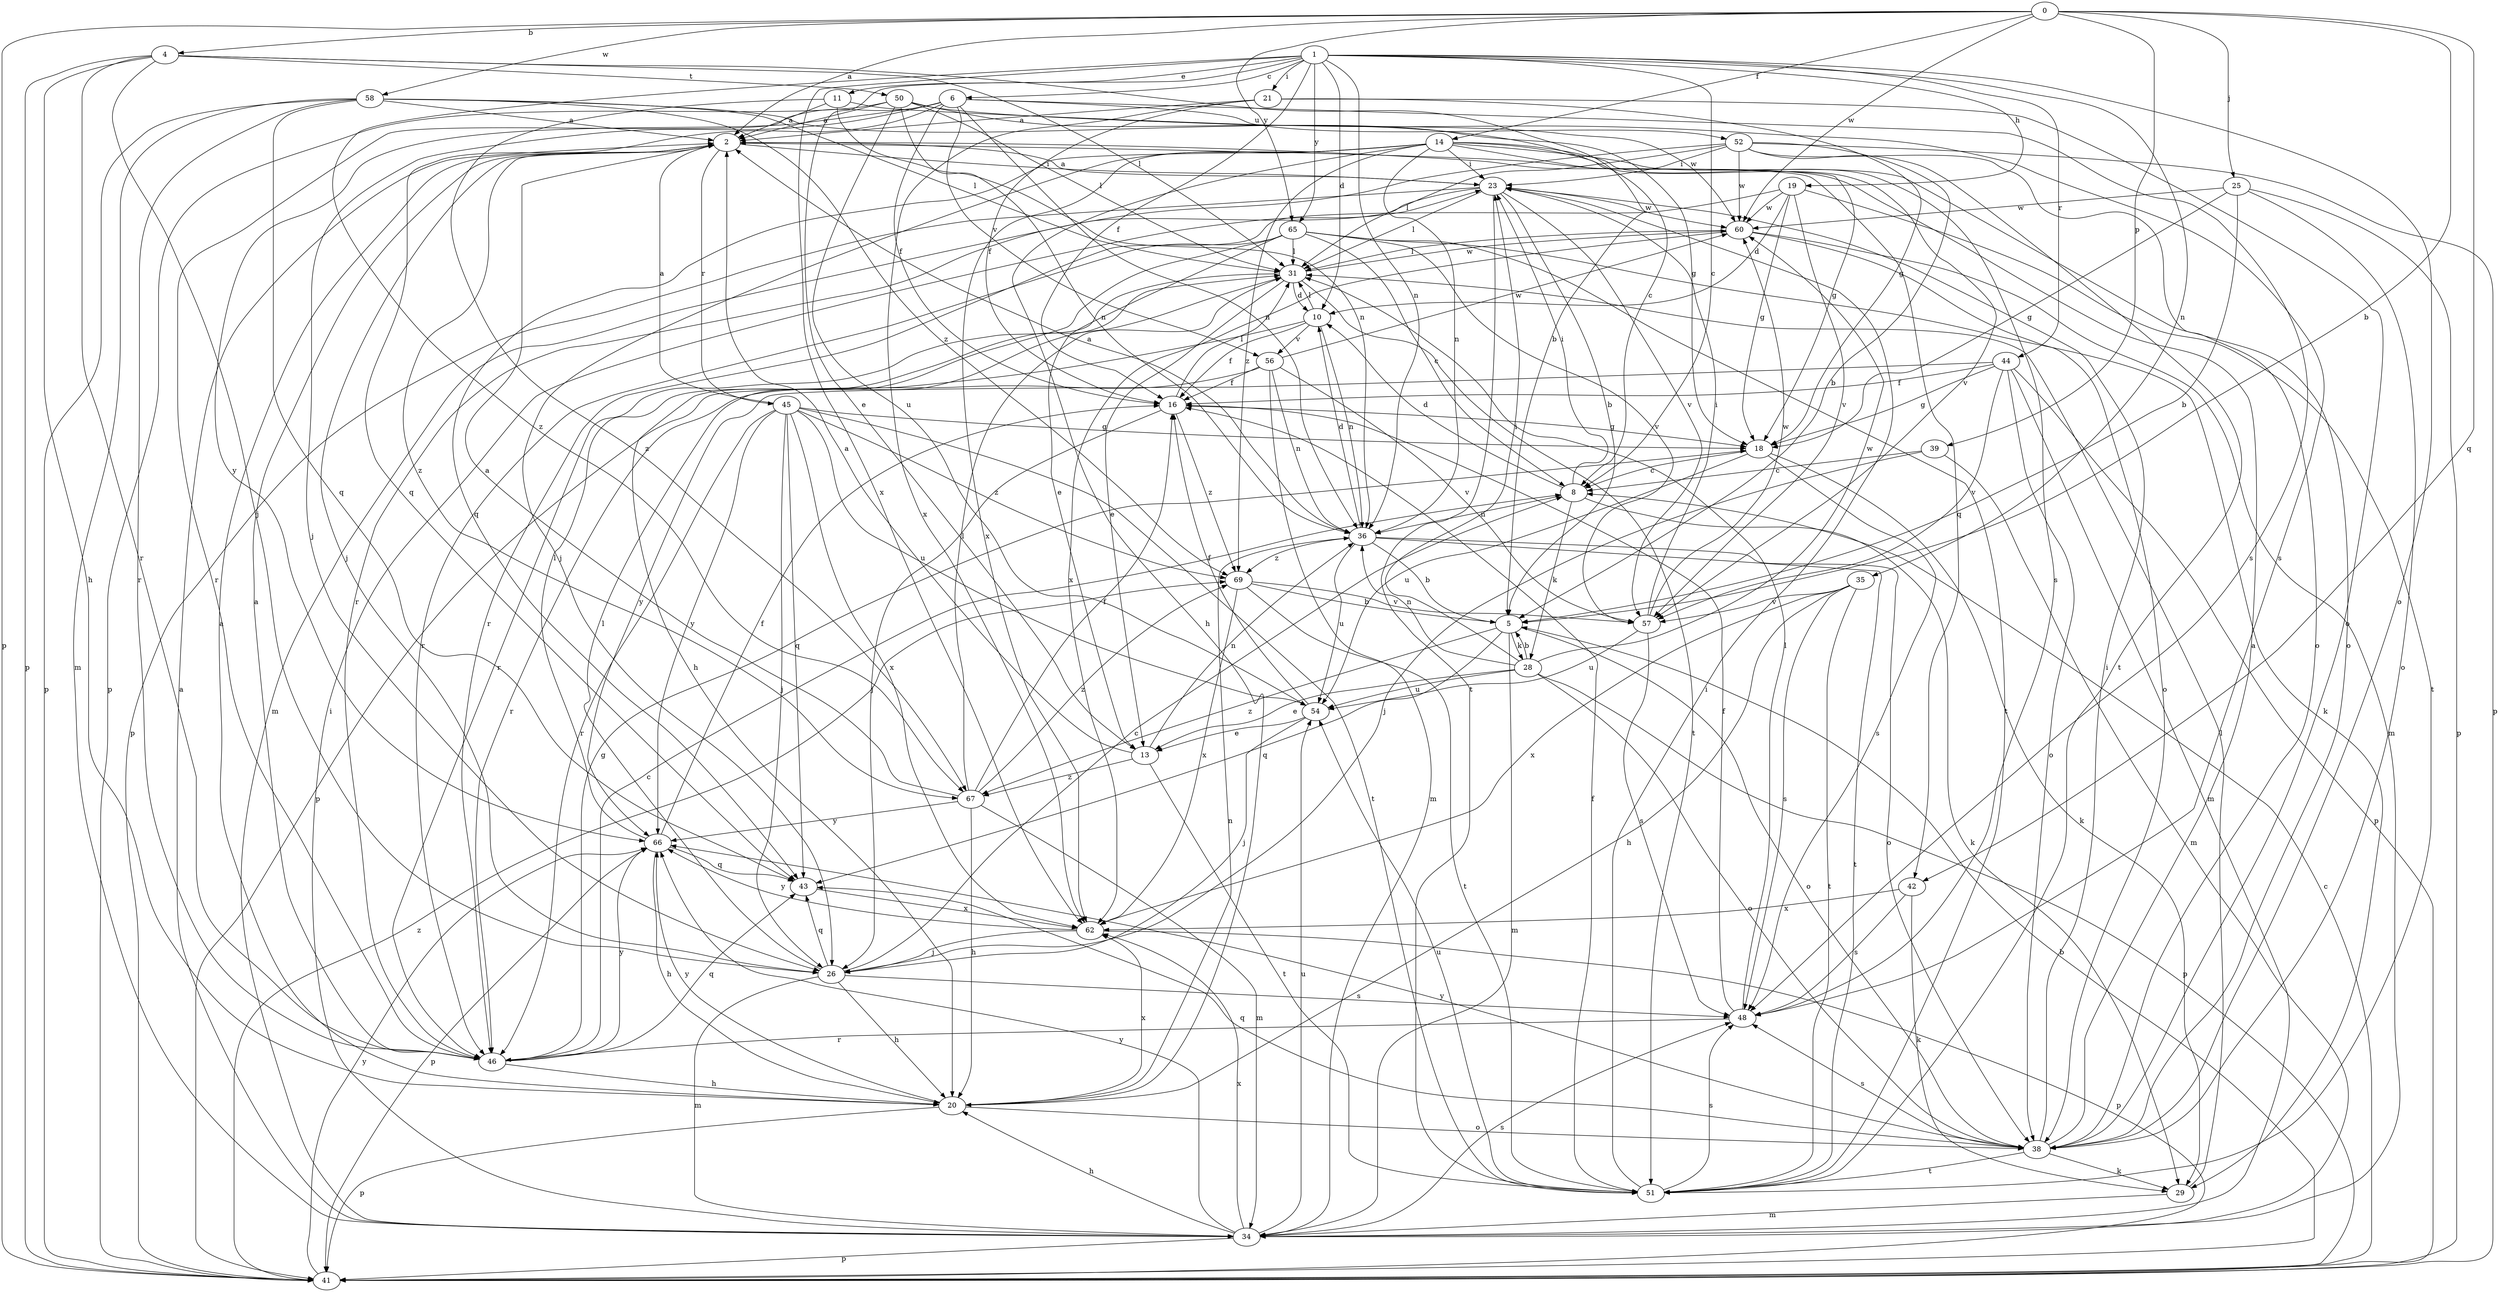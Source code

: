 strict digraph  {
0;
1;
2;
4;
5;
6;
8;
10;
11;
13;
14;
16;
18;
19;
20;
21;
23;
25;
26;
28;
29;
31;
34;
35;
36;
38;
39;
41;
42;
43;
44;
45;
46;
48;
50;
51;
52;
54;
56;
57;
58;
60;
62;
65;
66;
67;
69;
0 -> 2  [label=a];
0 -> 4  [label=b];
0 -> 5  [label=b];
0 -> 14  [label=f];
0 -> 25  [label=j];
0 -> 39  [label=p];
0 -> 41  [label=p];
0 -> 42  [label=q];
0 -> 58  [label=w];
0 -> 60  [label=w];
0 -> 65  [label=y];
1 -> 6  [label=c];
1 -> 8  [label=c];
1 -> 10  [label=d];
1 -> 11  [label=e];
1 -> 13  [label=e];
1 -> 16  [label=f];
1 -> 19  [label=h];
1 -> 21  [label=i];
1 -> 35  [label=n];
1 -> 36  [label=n];
1 -> 38  [label=o];
1 -> 44  [label=r];
1 -> 62  [label=x];
1 -> 65  [label=y];
1 -> 67  [label=z];
2 -> 23  [label=i];
2 -> 26  [label=j];
2 -> 42  [label=q];
2 -> 45  [label=r];
2 -> 67  [label=z];
4 -> 5  [label=b];
4 -> 20  [label=h];
4 -> 26  [label=j];
4 -> 31  [label=l];
4 -> 41  [label=p];
4 -> 46  [label=r];
4 -> 50  [label=t];
5 -> 28  [label=k];
5 -> 34  [label=m];
5 -> 38  [label=o];
5 -> 43  [label=q];
5 -> 67  [label=z];
6 -> 16  [label=f];
6 -> 26  [label=j];
6 -> 36  [label=n];
6 -> 43  [label=q];
6 -> 46  [label=r];
6 -> 48  [label=s];
6 -> 52  [label=u];
6 -> 56  [label=v];
6 -> 66  [label=y];
8 -> 10  [label=d];
8 -> 23  [label=i];
8 -> 28  [label=k];
8 -> 29  [label=k];
8 -> 36  [label=n];
10 -> 16  [label=f];
10 -> 31  [label=l];
10 -> 36  [label=n];
10 -> 41  [label=p];
10 -> 56  [label=v];
11 -> 2  [label=a];
11 -> 36  [label=n];
11 -> 48  [label=s];
11 -> 67  [label=z];
13 -> 2  [label=a];
13 -> 36  [label=n];
13 -> 51  [label=t];
13 -> 67  [label=z];
14 -> 18  [label=g];
14 -> 20  [label=h];
14 -> 23  [label=i];
14 -> 26  [label=j];
14 -> 36  [label=n];
14 -> 38  [label=o];
14 -> 43  [label=q];
14 -> 48  [label=s];
14 -> 57  [label=v];
14 -> 62  [label=x];
14 -> 69  [label=z];
16 -> 18  [label=g];
16 -> 26  [label=j];
16 -> 31  [label=l];
16 -> 69  [label=z];
18 -> 8  [label=c];
18 -> 29  [label=k];
18 -> 48  [label=s];
18 -> 54  [label=u];
19 -> 10  [label=d];
19 -> 18  [label=g];
19 -> 46  [label=r];
19 -> 51  [label=t];
19 -> 57  [label=v];
19 -> 60  [label=w];
20 -> 2  [label=a];
20 -> 36  [label=n];
20 -> 38  [label=o];
20 -> 41  [label=p];
20 -> 62  [label=x];
20 -> 66  [label=y];
21 -> 2  [label=a];
21 -> 16  [label=f];
21 -> 18  [label=g];
21 -> 38  [label=o];
21 -> 62  [label=x];
23 -> 2  [label=a];
23 -> 5  [label=b];
23 -> 31  [label=l];
23 -> 34  [label=m];
23 -> 41  [label=p];
23 -> 51  [label=t];
23 -> 57  [label=v];
23 -> 60  [label=w];
25 -> 5  [label=b];
25 -> 18  [label=g];
25 -> 38  [label=o];
25 -> 41  [label=p];
25 -> 60  [label=w];
26 -> 8  [label=c];
26 -> 20  [label=h];
26 -> 31  [label=l];
26 -> 34  [label=m];
26 -> 43  [label=q];
26 -> 48  [label=s];
28 -> 5  [label=b];
28 -> 13  [label=e];
28 -> 23  [label=i];
28 -> 36  [label=n];
28 -> 38  [label=o];
28 -> 41  [label=p];
28 -> 54  [label=u];
28 -> 60  [label=w];
29 -> 31  [label=l];
29 -> 34  [label=m];
31 -> 10  [label=d];
31 -> 13  [label=e];
31 -> 46  [label=r];
31 -> 51  [label=t];
31 -> 60  [label=w];
34 -> 2  [label=a];
34 -> 20  [label=h];
34 -> 23  [label=i];
34 -> 41  [label=p];
34 -> 48  [label=s];
34 -> 54  [label=u];
34 -> 62  [label=x];
34 -> 66  [label=y];
35 -> 20  [label=h];
35 -> 48  [label=s];
35 -> 51  [label=t];
35 -> 57  [label=v];
35 -> 62  [label=x];
36 -> 2  [label=a];
36 -> 5  [label=b];
36 -> 10  [label=d];
36 -> 38  [label=o];
36 -> 51  [label=t];
36 -> 54  [label=u];
36 -> 69  [label=z];
38 -> 2  [label=a];
38 -> 23  [label=i];
38 -> 29  [label=k];
38 -> 43  [label=q];
38 -> 48  [label=s];
38 -> 51  [label=t];
38 -> 66  [label=y];
39 -> 8  [label=c];
39 -> 26  [label=j];
39 -> 34  [label=m];
41 -> 5  [label=b];
41 -> 8  [label=c];
41 -> 66  [label=y];
41 -> 69  [label=z];
42 -> 29  [label=k];
42 -> 48  [label=s];
42 -> 62  [label=x];
43 -> 62  [label=x];
44 -> 16  [label=f];
44 -> 18  [label=g];
44 -> 34  [label=m];
44 -> 38  [label=o];
44 -> 41  [label=p];
44 -> 57  [label=v];
44 -> 66  [label=y];
45 -> 2  [label=a];
45 -> 18  [label=g];
45 -> 26  [label=j];
45 -> 43  [label=q];
45 -> 46  [label=r];
45 -> 51  [label=t];
45 -> 54  [label=u];
45 -> 62  [label=x];
45 -> 66  [label=y];
45 -> 69  [label=z];
46 -> 2  [label=a];
46 -> 8  [label=c];
46 -> 18  [label=g];
46 -> 20  [label=h];
46 -> 43  [label=q];
46 -> 66  [label=y];
48 -> 16  [label=f];
48 -> 31  [label=l];
48 -> 46  [label=r];
50 -> 2  [label=a];
50 -> 8  [label=c];
50 -> 31  [label=l];
50 -> 36  [label=n];
50 -> 41  [label=p];
50 -> 54  [label=u];
50 -> 60  [label=w];
51 -> 16  [label=f];
51 -> 23  [label=i];
51 -> 48  [label=s];
51 -> 54  [label=u];
52 -> 5  [label=b];
52 -> 23  [label=i];
52 -> 31  [label=l];
52 -> 38  [label=o];
52 -> 41  [label=p];
52 -> 46  [label=r];
52 -> 51  [label=t];
52 -> 60  [label=w];
54 -> 13  [label=e];
54 -> 16  [label=f];
54 -> 26  [label=j];
56 -> 16  [label=f];
56 -> 34  [label=m];
56 -> 36  [label=n];
56 -> 46  [label=r];
56 -> 57  [label=v];
56 -> 60  [label=w];
57 -> 23  [label=i];
57 -> 48  [label=s];
57 -> 54  [label=u];
57 -> 60  [label=w];
58 -> 2  [label=a];
58 -> 18  [label=g];
58 -> 31  [label=l];
58 -> 34  [label=m];
58 -> 41  [label=p];
58 -> 43  [label=q];
58 -> 46  [label=r];
58 -> 69  [label=z];
60 -> 31  [label=l];
60 -> 34  [label=m];
60 -> 38  [label=o];
60 -> 62  [label=x];
62 -> 26  [label=j];
62 -> 41  [label=p];
62 -> 66  [label=y];
65 -> 8  [label=c];
65 -> 13  [label=e];
65 -> 20  [label=h];
65 -> 29  [label=k];
65 -> 31  [label=l];
65 -> 46  [label=r];
65 -> 51  [label=t];
65 -> 57  [label=v];
66 -> 16  [label=f];
66 -> 20  [label=h];
66 -> 31  [label=l];
66 -> 41  [label=p];
66 -> 43  [label=q];
67 -> 2  [label=a];
67 -> 16  [label=f];
67 -> 20  [label=h];
67 -> 31  [label=l];
67 -> 34  [label=m];
67 -> 66  [label=y];
67 -> 69  [label=z];
69 -> 5  [label=b];
69 -> 51  [label=t];
69 -> 57  [label=v];
69 -> 62  [label=x];
}
